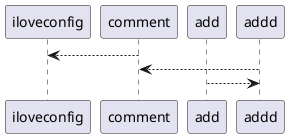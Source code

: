 @startuml
participant comment as 88a18cbce7d4e86fd7e0285a1fc3001ca791ad2f
participant iloveconfig as 778b2c972beb4c21840270fa50cef68fceef202c
"88a18cbce7d4e86fd7e0285a1fc3001ca791ad2f" --> "778b2c972beb4c21840270fa50cef68fceef202c"
participant addd as b8633258d2a41f84cf1f7c21c13328ea64541000
participant comment as 88a18cbce7d4e86fd7e0285a1fc3001ca791ad2f
"b8633258d2a41f84cf1f7c21c13328ea64541000" --> "88a18cbce7d4e86fd7e0285a1fc3001ca791ad2f"
participant add as 4e1cc48331d059e6c45ad4d3bb7a4d4aa6094b0d
participant addd as b8633258d2a41f84cf1f7c21c13328ea64541000
"4e1cc48331d059e6c45ad4d3bb7a4d4aa6094b0d" --> "b8633258d2a41f84cf1f7c21c13328ea64541000"
@enduml